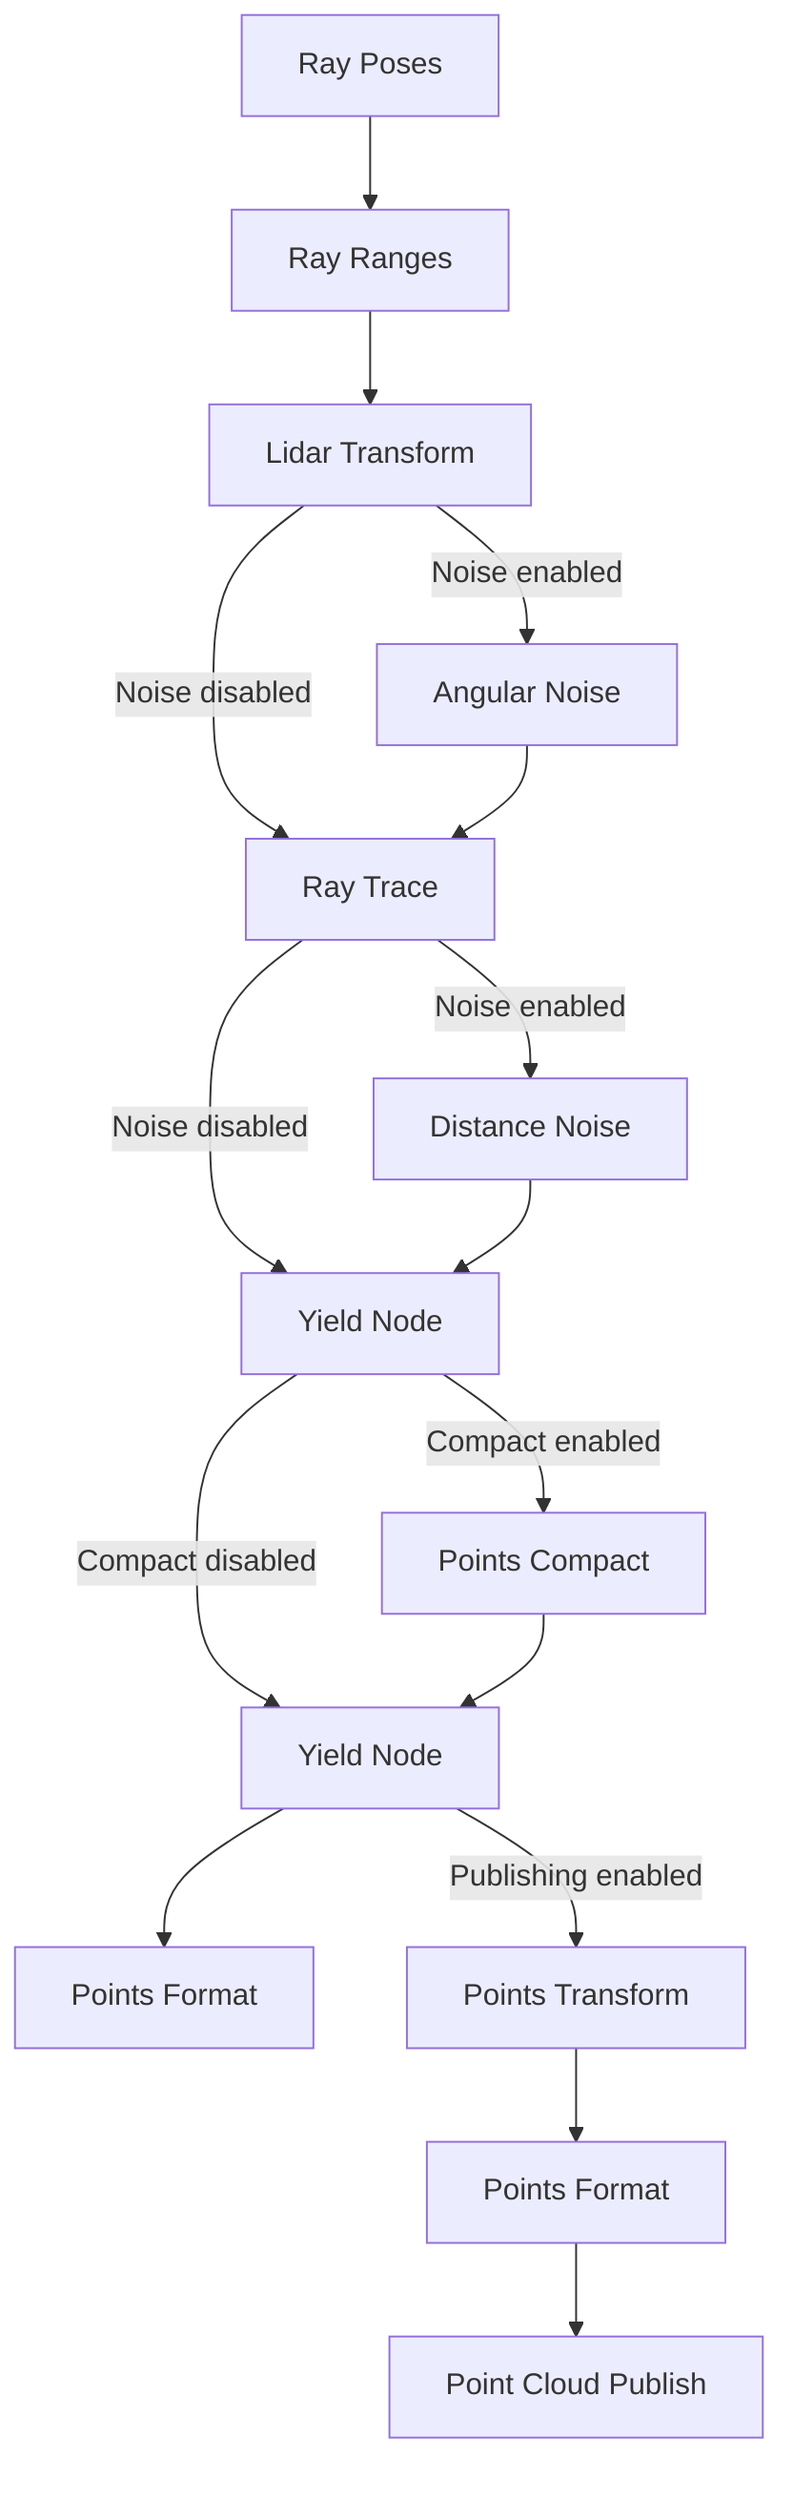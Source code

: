 flowchart TD
    RP[Ray Poses] --> RR[Ray Ranges]
    RR --> LT[Lidar Transform]
    LT -->|Noise enabled| AN[Angular Noise]
    LT -->|Noise disabled| RT[Ray Trace]
    AN --> RT
    RT -->|Noise enabled| DN[Distance Noise]
    RT -->|Noise disabled| DNY[Yield Node]
    DN --> DNY
    DNY -->|Compact enabled| PC[Points Compact]
    DNY -->|Compact disabled| PCY[Yield Node]
    PC --> PCY
    PCY --> PF1[Points Format]
    PCY -->|Publishing enabled| PT[Points Transform]
    PT --> PF2[Points Format]
    PF2 --> PCP[Point Cloud Publish]